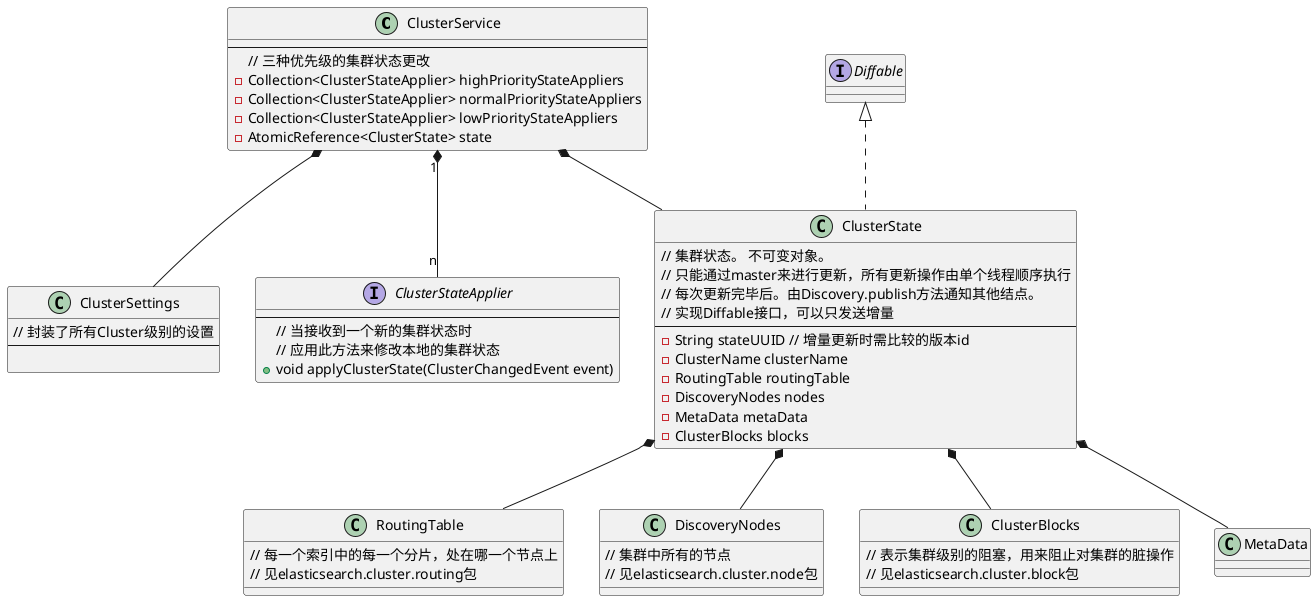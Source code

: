 @startuml


class ClusterService{
    ---
    // 三种优先级的集群状态更改
    -Collection<ClusterStateApplier> highPriorityStateAppliers
    -Collection<ClusterStateApplier> normalPriorityStateAppliers
    -Collection<ClusterStateApplier> lowPriorityStateAppliers
    -AtomicReference<ClusterState> state
}

class ClusterSettings{
    // 封装了所有Cluster级别的设置
    ---

}

interface ClusterStateApplier{
    ---
    // 当接收到一个新的集群状态时
    // 应用此方法来修改本地的集群状态
    +void applyClusterState(ClusterChangedEvent event)
}

class ClusterState implements Diffable{
    // 集群状态。 不可变对象。
    // 只能通过master来进行更新，所有更新操作由单个线程顺序执行
    // 每次更新完毕后。由Discovery.publish方法通知其他结点。
    // 实现Diffable接口，可以只发送增量
    ---
    -String stateUUID // 增量更新时需比较的版本id
    -ClusterName clusterName
    -RoutingTable routingTable
    -DiscoveryNodes nodes
    -MetaData metaData
    -ClusterBlocks blocks
}

class RoutingTable{
    // 每一个索引中的每一个分片，处在哪一个节点上
    // 见elasticsearch.cluster.routing包
}

class DiscoveryNodes{
    // 集群中所有的节点
    // 见elasticsearch.cluster.node包
}

class ClusterBlocks{
    // 表示集群级别的阻塞，用来阻止对集群的脏操作
    // 见elasticsearch.cluster.block包
}
ClusterService *-- ClusterSettings

ClusterService "1" *-- "n" ClusterStateApplier

ClusterService *-- ClusterState

ClusterState *-- RoutingTable

ClusterState *-- DiscoveryNodes

ClusterState *-- MetaData

ClusterState *-- ClusterBlocks



@enduml